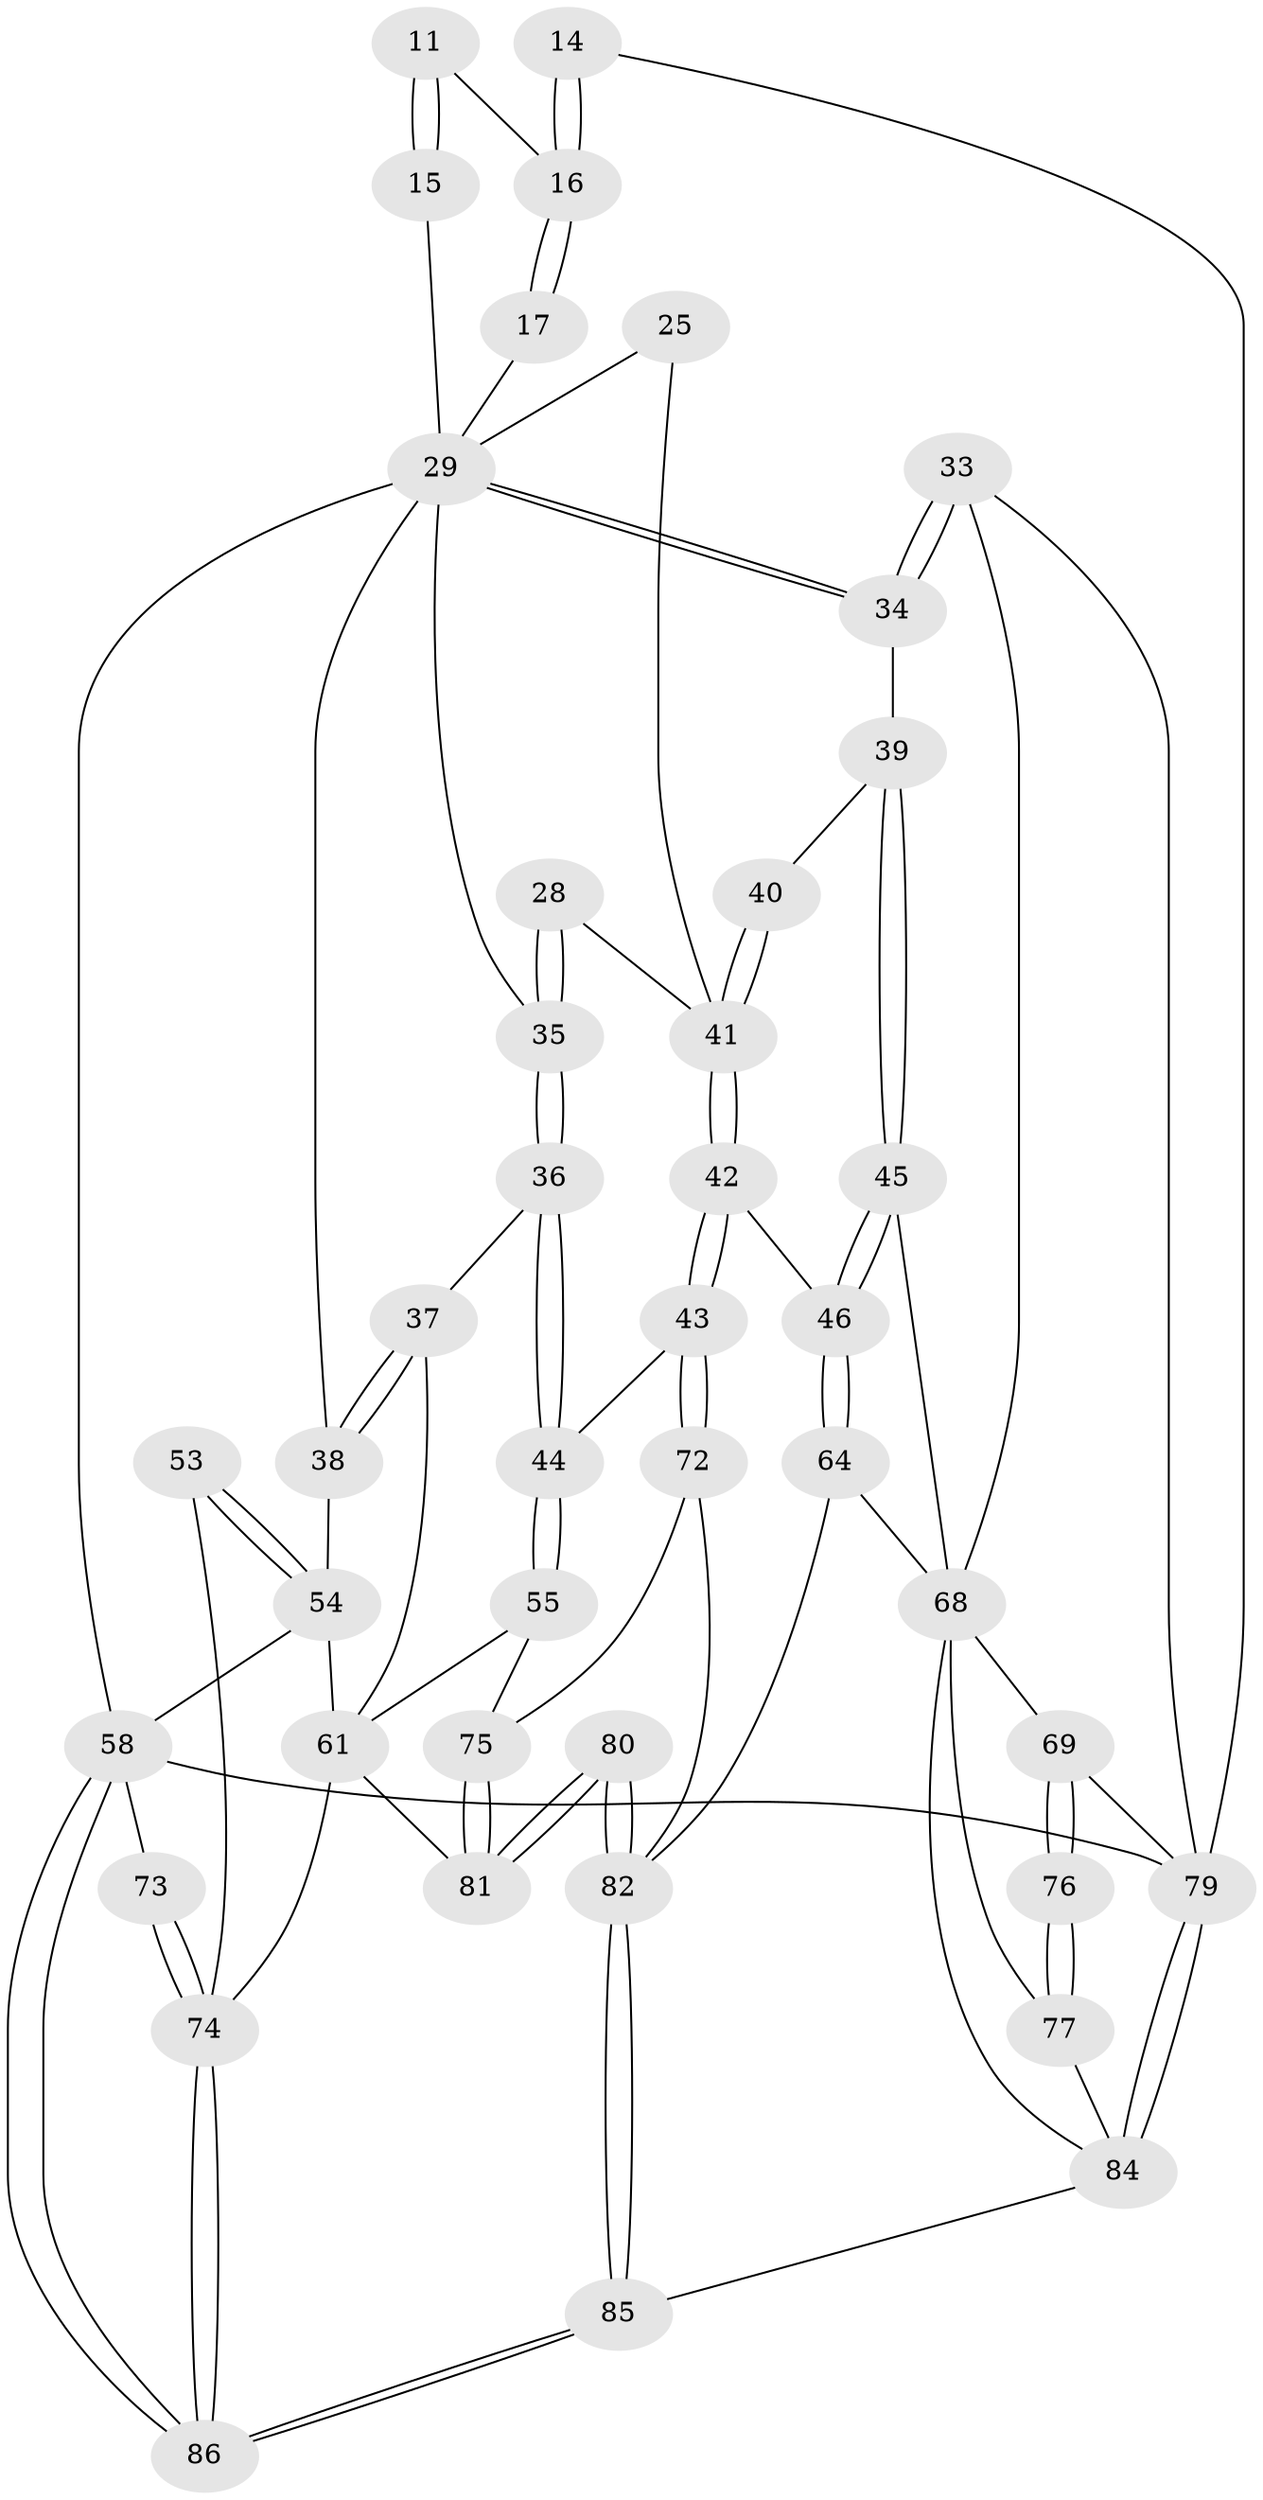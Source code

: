 // original degree distribution, {3: 0.023255813953488372, 6: 0.20930232558139536, 5: 0.5348837209302325, 4: 0.23255813953488372}
// Generated by graph-tools (version 1.1) at 2025/00/03/09/25 05:00:56]
// undirected, 43 vertices, 97 edges
graph export_dot {
graph [start="1"]
  node [color=gray90,style=filled];
  11 [pos="+0.6788956562950238+0.07065344152771222"];
  14 [pos="+0.9933512533492861+0.3204090533561326",super="+8"];
  15 [pos="+0.5805339908953758+0.10074108435196139",super="+7"];
  16 [pos="+0.9224970846343604+0.26011094629749065",super="+9+10"];
  17 [pos="+0.7478501678891969+0.14825971032631957"];
  25 [pos="+0.5013176514793141+0.32051197097845396"];
  28 [pos="+0.403331584794306+0.41432690659470023"];
  29 [pos="+0.6454384013533382+0.24143825583661332",super="+20+24"];
  33 [pos="+0.9604895280064594+0.411320481876236"];
  34 [pos="+0.8218254955180133+0.4110471917034462"];
  35 [pos="+0.3471076783329278+0.4297984690382509",super="+23+22"];
  36 [pos="+0.3030989682097882+0.47506280334838036"];
  37 [pos="+0.29468409659431766+0.4751294274289285"];
  38 [pos="+0.2602234288028677+0.4650950439357668",super="+30"];
  39 [pos="+0.7869737878608649+0.42911572630544026"];
  40 [pos="+0.7036239678258092+0.4472767279175575"];
  41 [pos="+0.5652099767191655+0.554940557294076",super="+27+26"];
  42 [pos="+0.5611227504133248+0.6278645649342424"];
  43 [pos="+0.5189816438153715+0.6586155352717233"];
  44 [pos="+0.32396290164224645+0.5386126340672769"];
  45 [pos="+0.6890487919703312+0.6383228347602009"];
  46 [pos="+0.6163984092061146+0.6489854063883601"];
  53 [pos="+0+0.6479145878987125"];
  54 [pos="+0+0.6500430639993955",super="+32+52"];
  55 [pos="+0.30204766335127525+0.6980833768362915"];
  58 [pos="+0+1",super="+3+57"];
  61 [pos="+0.23488245794864218+0.8141075308594573",super="+56+51"];
  64 [pos="+0.6733539712467782+0.7964124780858782"];
  68 [pos="+0.7461701441747443+0.8875828962666514",super="+65"];
  69 [pos="+1+0.48452570060059813"];
  72 [pos="+0.5065906308891046+0.6844627738772092"];
  73 [pos="+0.04718993458423493+0.7383909001491006"];
  74 [pos="+0.11869997430271055+0.9793505158983339",super="+62+59+60"];
  75 [pos="+0.4359436115991636+0.7210559088883064"];
  76 [pos="+1+0.853049188268838"];
  77 [pos="+1+0.870398545629608",super="+67+66"];
  79 [pos="+1+1",super="+2+13"];
  80 [pos="+0.4792452629251587+0.9398679240001874"];
  81 [pos="+0.40509647845448904+0.8604533531094196"];
  82 [pos="+0.490347571041351+0.9583658971502854",super="+70+71"];
  84 [pos="+0.624511145351327+1",super="+83+78"];
  85 [pos="+0.5502976526534655+1"];
  86 [pos="+0+1"];
  11 -- 15 [weight=2];
  11 -- 15;
  11 -- 16;
  14 -- 16 [weight=2];
  14 -- 16;
  14 -- 79 [weight=2];
  15 -- 29 [weight=2];
  16 -- 17 [weight=2];
  16 -- 17;
  17 -- 29;
  25 -- 29 [weight=2];
  25 -- 41;
  28 -- 35 [weight=2];
  28 -- 35;
  28 -- 41;
  29 -- 34;
  29 -- 34;
  29 -- 35 [weight=2];
  29 -- 58;
  29 -- 38;
  33 -- 34;
  33 -- 34;
  33 -- 79;
  33 -- 68;
  34 -- 39;
  35 -- 36;
  35 -- 36;
  36 -- 37;
  36 -- 44;
  36 -- 44;
  37 -- 38;
  37 -- 38;
  37 -- 61;
  38 -- 54 [weight=2];
  39 -- 40;
  39 -- 45;
  39 -- 45;
  40 -- 41 [weight=2];
  40 -- 41;
  41 -- 42;
  41 -- 42;
  42 -- 43;
  42 -- 43;
  42 -- 46;
  43 -- 44;
  43 -- 72;
  43 -- 72;
  44 -- 55;
  44 -- 55;
  45 -- 46;
  45 -- 46;
  45 -- 68;
  46 -- 64;
  46 -- 64;
  53 -- 54 [weight=2];
  53 -- 54;
  53 -- 74;
  54 -- 58 [weight=2];
  54 -- 61;
  55 -- 75;
  55 -- 61;
  58 -- 86;
  58 -- 86;
  58 -- 79 [weight=2];
  58 -- 73;
  61 -- 81;
  61 -- 74 [weight=2];
  64 -- 68;
  64 -- 82;
  68 -- 77 [weight=2];
  68 -- 69;
  68 -- 84;
  69 -- 76;
  69 -- 76;
  69 -- 79;
  72 -- 75;
  72 -- 82;
  73 -- 74 [weight=2];
  73 -- 74;
  74 -- 86;
  74 -- 86;
  75 -- 81;
  75 -- 81;
  76 -- 77 [weight=2];
  76 -- 77;
  77 -- 84;
  79 -- 84 [weight=2];
  79 -- 84;
  80 -- 81;
  80 -- 81;
  80 -- 82 [weight=2];
  80 -- 82;
  82 -- 85;
  82 -- 85;
  84 -- 85;
  85 -- 86;
  85 -- 86;
}
